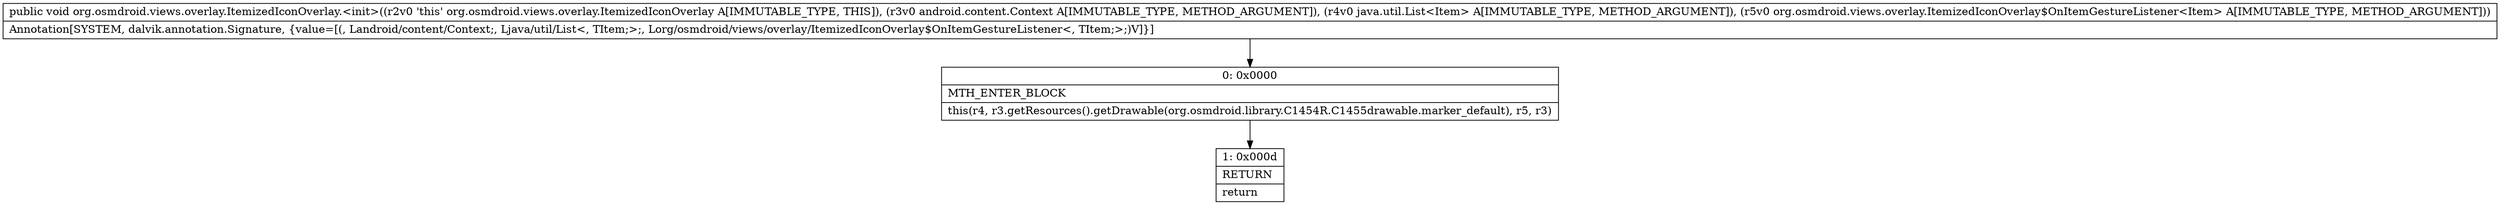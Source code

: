 digraph "CFG fororg.osmdroid.views.overlay.ItemizedIconOverlay.\<init\>(Landroid\/content\/Context;Ljava\/util\/List;Lorg\/osmdroid\/views\/overlay\/ItemizedIconOverlay$OnItemGestureListener;)V" {
Node_0 [shape=record,label="{0\:\ 0x0000|MTH_ENTER_BLOCK\l|this(r4, r3.getResources().getDrawable(org.osmdroid.library.C1454R.C1455drawable.marker_default), r5, r3)\l}"];
Node_1 [shape=record,label="{1\:\ 0x000d|RETURN\l|return\l}"];
MethodNode[shape=record,label="{public void org.osmdroid.views.overlay.ItemizedIconOverlay.\<init\>((r2v0 'this' org.osmdroid.views.overlay.ItemizedIconOverlay A[IMMUTABLE_TYPE, THIS]), (r3v0 android.content.Context A[IMMUTABLE_TYPE, METHOD_ARGUMENT]), (r4v0 java.util.List\<Item\> A[IMMUTABLE_TYPE, METHOD_ARGUMENT]), (r5v0 org.osmdroid.views.overlay.ItemizedIconOverlay$OnItemGestureListener\<Item\> A[IMMUTABLE_TYPE, METHOD_ARGUMENT]))  | Annotation[SYSTEM, dalvik.annotation.Signature, \{value=[(, Landroid\/content\/Context;, Ljava\/util\/List\<, TItem;\>;, Lorg\/osmdroid\/views\/overlay\/ItemizedIconOverlay$OnItemGestureListener\<, TItem;\>;)V]\}]\l}"];
MethodNode -> Node_0;
Node_0 -> Node_1;
}

